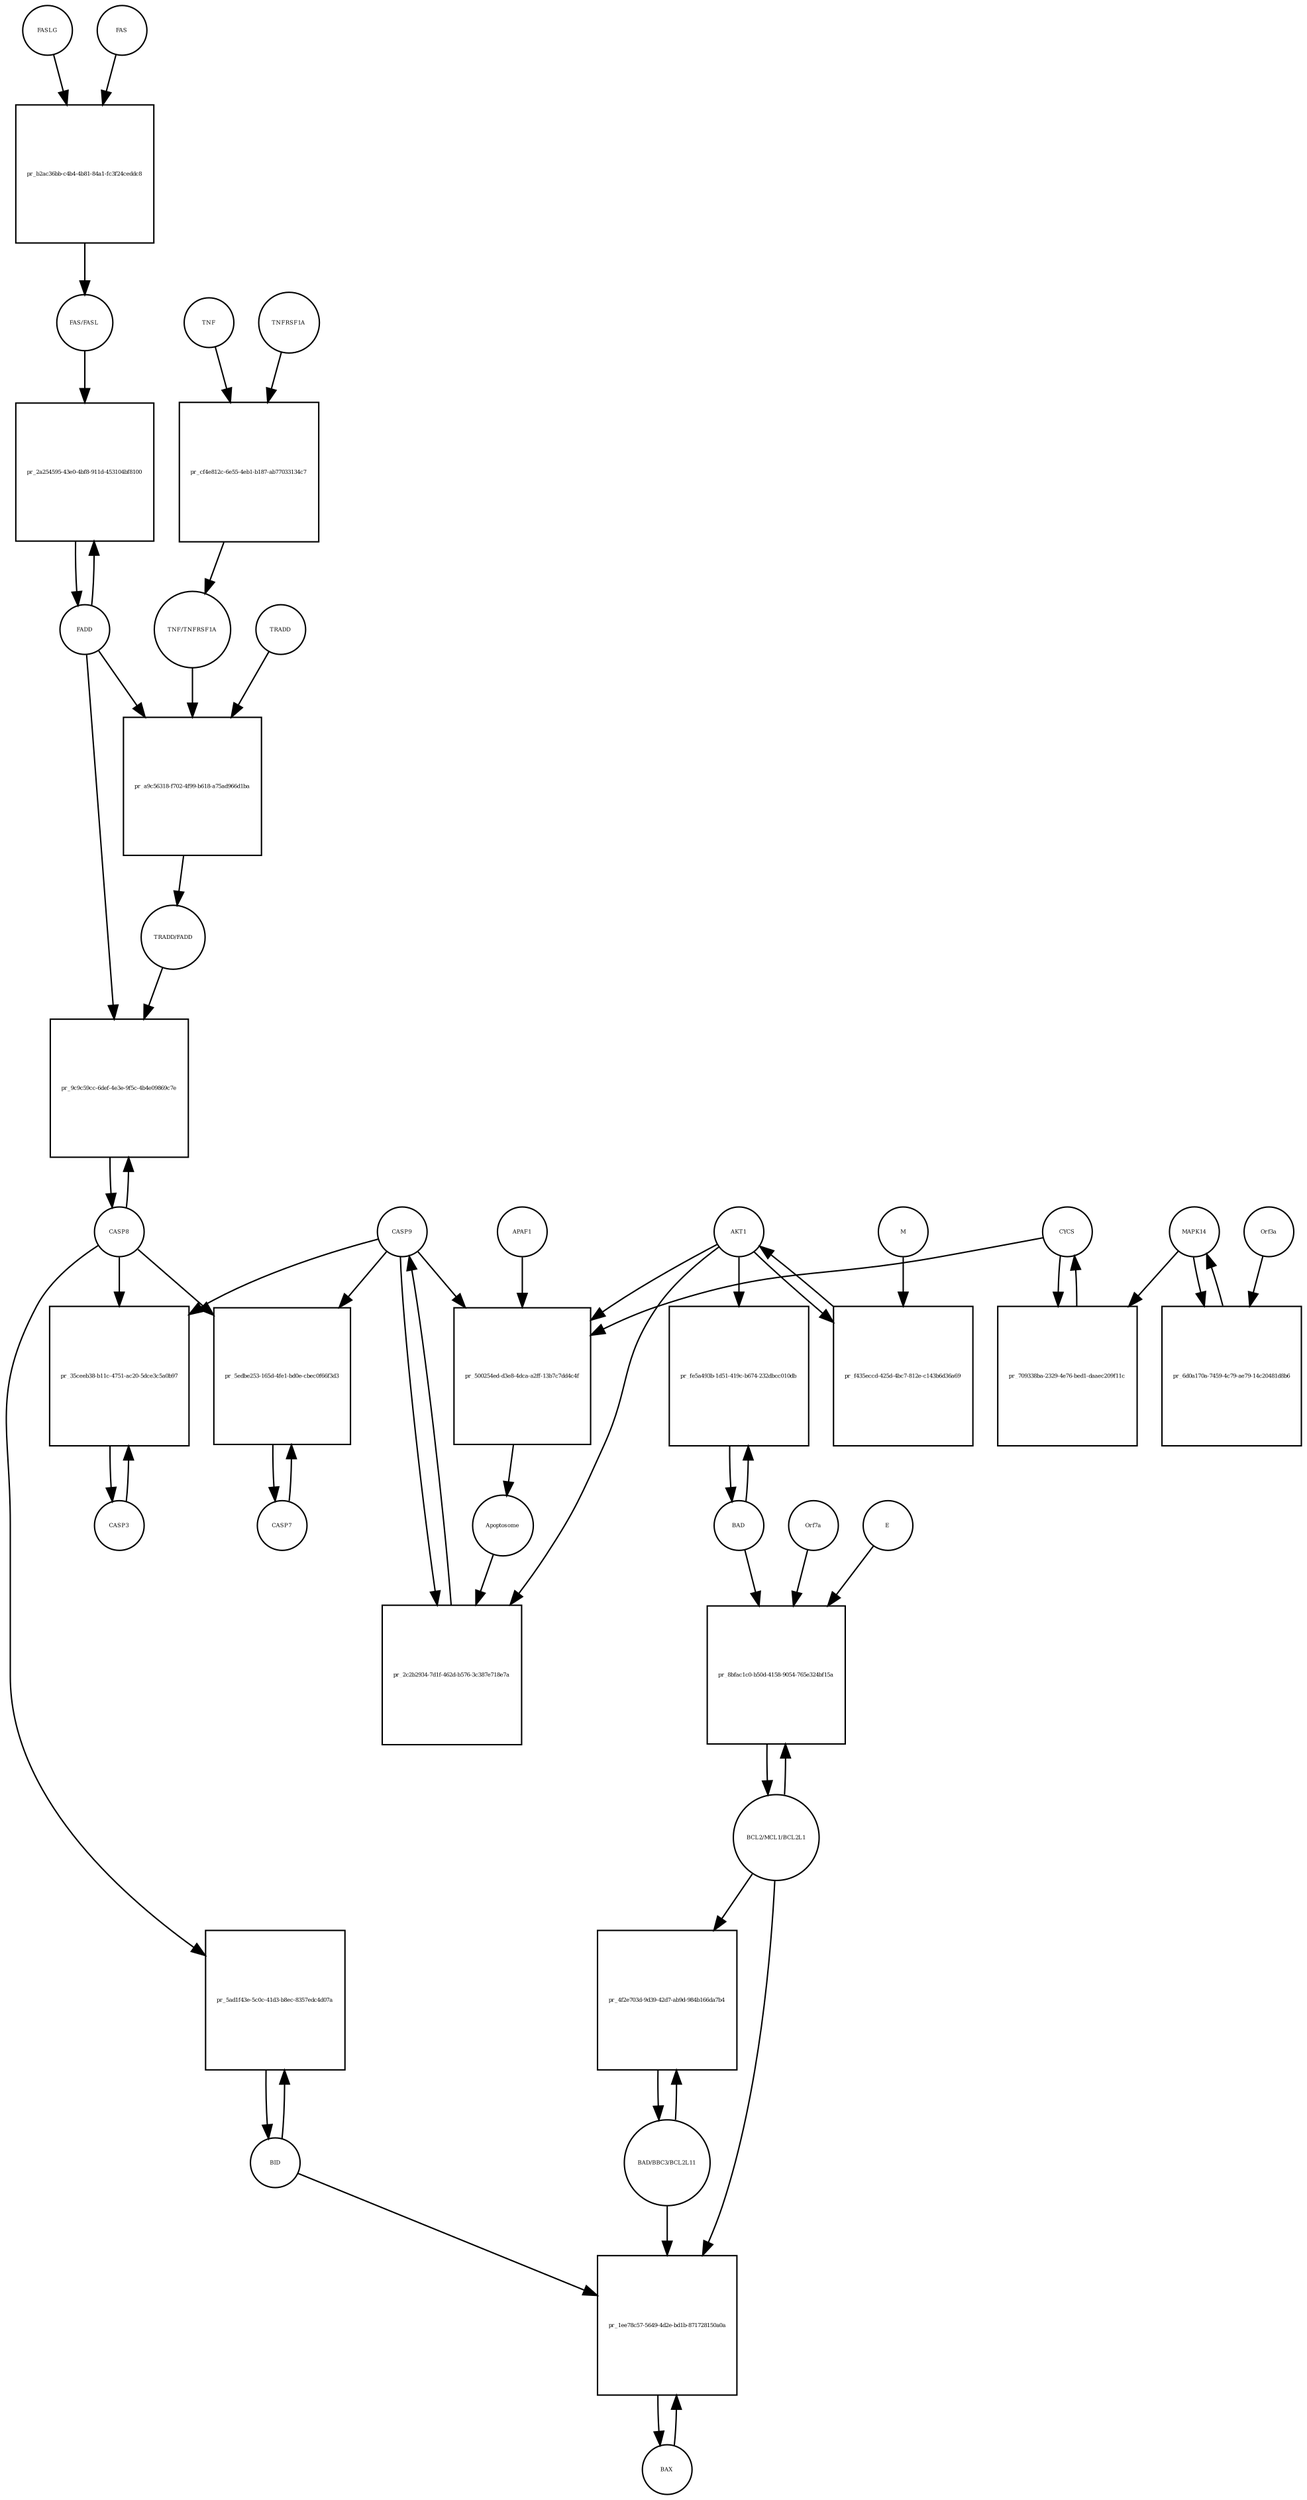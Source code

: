 strict digraph  {
FASLG [annotation="", bipartite=0, cls=macromolecule, fontsize=4, label=FASLG, shape=circle];
"pr_b2ac36bb-c4b4-4b81-84a1-fc3f24ceddc8" [annotation="", bipartite=1, cls=process, fontsize=4, label="pr_b2ac36bb-c4b4-4b81-84a1-fc3f24ceddc8", shape=square];
FAS [annotation="", bipartite=0, cls=macromolecule, fontsize=4, label=FAS, shape=circle];
"FAS/FASL" [annotation="", bipartite=0, cls=complex, fontsize=4, label="FAS/FASL", shape=circle];
FADD [annotation="", bipartite=0, cls=macromolecule, fontsize=4, label=FADD, shape=circle];
"pr_2a254595-43e0-4bf8-911d-453104bf8100" [annotation="", bipartite=1, cls=process, fontsize=4, label="pr_2a254595-43e0-4bf8-911d-453104bf8100", shape=square];
CASP8 [annotation="", bipartite=0, cls=macromolecule, fontsize=4, label=CASP8, shape=circle];
"pr_9c9c59cc-6def-4e3e-9f5c-4b4e09869c7e" [annotation="", bipartite=1, cls=process, fontsize=4, label="pr_9c9c59cc-6def-4e3e-9f5c-4b4e09869c7e", shape=square];
"TRADD/FADD" [annotation="", bipartite=0, cls=complex, fontsize=4, label="TRADD/FADD", shape=circle];
CASP3 [annotation="", bipartite=0, cls=macromolecule, fontsize=4, label=CASP3, shape=circle];
"pr_35ceeb38-b11c-4751-ac20-5dce3c5a0b97" [annotation="", bipartite=1, cls=process, fontsize=4, label="pr_35ceeb38-b11c-4751-ac20-5dce3c5a0b97", shape=square];
CASP9 [annotation="", bipartite=0, cls=macromolecule, fontsize=4, label=CASP9, shape=circle];
"pr_2c2b2934-7d1f-462d-b576-3c387e718e7a" [annotation="", bipartite=1, cls=process, fontsize=4, label="pr_2c2b2934-7d1f-462d-b576-3c387e718e7a", shape=square];
Apoptosome [annotation="", bipartite=0, cls=complex, fontsize=4, label=Apoptosome, shape=circle];
AKT1 [annotation="", bipartite=0, cls=macromolecule, fontsize=4, label=AKT1, shape=circle];
BID [annotation="", bipartite=0, cls=macromolecule, fontsize=4, label=BID, shape=circle];
"pr_5ad1f43e-5c0c-41d3-b8ec-8357edc4d07a" [annotation="", bipartite=1, cls=process, fontsize=4, label="pr_5ad1f43e-5c0c-41d3-b8ec-8357edc4d07a", shape=square];
BAX [annotation="", bipartite=0, cls=macromolecule, fontsize=4, label=BAX, shape=circle];
"pr_1ee78c57-5649-4d2e-bd1b-871728150a0a" [annotation="", bipartite=1, cls=process, fontsize=4, label="pr_1ee78c57-5649-4d2e-bd1b-871728150a0a", shape=square];
"BAD/BBC3/BCL2L11" [annotation="", bipartite=0, cls=complex, fontsize=4, label="BAD/BBC3/BCL2L11", shape=circle];
"BCL2/MCL1/BCL2L1" [annotation="", bipartite=0, cls=complex, fontsize=4, label="BCL2/MCL1/BCL2L1", shape=circle];
CYCS [annotation="", bipartite=0, cls=macromolecule, fontsize=4, label=CYCS, shape=circle];
"pr_709338ba-2329-4e76-bed1-daaec209f11c" [annotation="", bipartite=1, cls=process, fontsize=4, label="pr_709338ba-2329-4e76-bed1-daaec209f11c", shape=square];
MAPK14 [annotation="", bipartite=0, cls=macromolecule, fontsize=4, label=MAPK14, shape=circle];
CASP7 [annotation="", bipartite=0, cls=macromolecule, fontsize=4, label=CASP7, shape=circle];
"pr_5edbe253-165d-4fe1-bd0e-cbec0f66f3d3" [annotation="", bipartite=1, cls=process, fontsize=4, label="pr_5edbe253-165d-4fe1-bd0e-cbec0f66f3d3", shape=square];
"pr_f435eccd-425d-4bc7-812e-c143b6d36a69" [annotation="", bipartite=1, cls=process, fontsize=4, label="pr_f435eccd-425d-4bc7-812e-c143b6d36a69", shape=square];
M [annotation=urn_miriam_ncbiprotein_APO40582, bipartite=0, cls=macromolecule, fontsize=4, label=M, shape=circle];
"pr_a9c56318-f702-4f99-b618-a75ad966d1ba" [annotation="", bipartite=1, cls=process, fontsize=4, label="pr_a9c56318-f702-4f99-b618-a75ad966d1ba", shape=square];
TRADD [annotation="", bipartite=0, cls=macromolecule, fontsize=4, label=TRADD, shape=circle];
"TNF/TNFRSF1A" [annotation="", bipartite=0, cls=complex, fontsize=4, label="TNF/TNFRSF1A", shape=circle];
"pr_6d0a170a-7459-4c79-ae79-14c20481d8b6" [annotation="", bipartite=1, cls=process, fontsize=4, label="pr_6d0a170a-7459-4c79-ae79-14c20481d8b6", shape=square];
Orf3a [annotation="", bipartite=0, cls=macromolecule, fontsize=4, label=Orf3a, shape=circle];
"pr_4f2e703d-9d39-42d7-ab9d-984b166da7b4" [annotation="", bipartite=1, cls=process, fontsize=4, label="pr_4f2e703d-9d39-42d7-ab9d-984b166da7b4", shape=square];
"pr_8bfac1c0-b50d-4158-9054-765e324bf15a" [annotation="", bipartite=1, cls=process, fontsize=4, label="pr_8bfac1c0-b50d-4158-9054-765e324bf15a", shape=square];
Orf7a [annotation="", bipartite=0, cls=macromolecule, fontsize=4, label=Orf7a, shape=circle];
E [annotation="", bipartite=0, cls=macromolecule, fontsize=4, label=E, shape=circle];
BAD [annotation="", bipartite=0, cls=macromolecule, fontsize=4, label=BAD, shape=circle];
TNFRSF1A [annotation="", bipartite=0, cls=macromolecule, fontsize=4, label=TNFRSF1A, shape=circle];
"pr_cf4e812c-6e55-4eb1-b187-ab77033134c7" [annotation="", bipartite=1, cls=process, fontsize=4, label="pr_cf4e812c-6e55-4eb1-b187-ab77033134c7", shape=square];
TNF [annotation="", bipartite=0, cls=macromolecule, fontsize=4, label=TNF, shape=circle];
"pr_500254ed-d3e8-4dca-a2ff-13b7c7dd4c4f" [annotation="", bipartite=1, cls=process, fontsize=4, label="pr_500254ed-d3e8-4dca-a2ff-13b7c7dd4c4f", shape=square];
APAF1 [annotation="", bipartite=0, cls=macromolecule, fontsize=4, label=APAF1, shape=circle];
"pr_fe5a493b-1d51-419c-b674-232dbcc010db" [annotation="", bipartite=1, cls=process, fontsize=4, label="pr_fe5a493b-1d51-419c-b674-232dbcc010db", shape=square];
FASLG -> "pr_b2ac36bb-c4b4-4b81-84a1-fc3f24ceddc8"  [annotation="", interaction_type=consumption];
"pr_b2ac36bb-c4b4-4b81-84a1-fc3f24ceddc8" -> "FAS/FASL"  [annotation="", interaction_type=production];
FAS -> "pr_b2ac36bb-c4b4-4b81-84a1-fc3f24ceddc8"  [annotation="", interaction_type=consumption];
"FAS/FASL" -> "pr_2a254595-43e0-4bf8-911d-453104bf8100"  [annotation="urn_miriam_kegg.pathway_hsa04210|urn_miriam_pubmed_31226023", interaction_type=catalysis];
FADD -> "pr_2a254595-43e0-4bf8-911d-453104bf8100"  [annotation="", interaction_type=consumption];
FADD -> "pr_9c9c59cc-6def-4e3e-9f5c-4b4e09869c7e"  [annotation="urn_miriam_kegg.pathway_hsa04210|urn_miriam_pubmed_31226023", interaction_type=catalysis];
FADD -> "pr_a9c56318-f702-4f99-b618-a75ad966d1ba"  [annotation="", interaction_type=consumption];
"pr_2a254595-43e0-4bf8-911d-453104bf8100" -> FADD  [annotation="", interaction_type=production];
CASP8 -> "pr_9c9c59cc-6def-4e3e-9f5c-4b4e09869c7e"  [annotation="", interaction_type=consumption];
CASP8 -> "pr_35ceeb38-b11c-4751-ac20-5dce3c5a0b97"  [annotation="urn_miriam_kegg.pathway_hsa04210|urn_miriam_pubmed_31226023", interaction_type=catalysis];
CASP8 -> "pr_5ad1f43e-5c0c-41d3-b8ec-8357edc4d07a"  [annotation="urn_miriam_kegg.pathway_hsa04210|urn_miriam_pubmed_31226023", interaction_type=catalysis];
CASP8 -> "pr_5edbe253-165d-4fe1-bd0e-cbec0f66f3d3"  [annotation="urn_miriam_kegg.pathway_hsa04210|urn_miriam_pubmed_31226023", interaction_type=catalysis];
"pr_9c9c59cc-6def-4e3e-9f5c-4b4e09869c7e" -> CASP8  [annotation="", interaction_type=production];
"TRADD/FADD" -> "pr_9c9c59cc-6def-4e3e-9f5c-4b4e09869c7e"  [annotation="urn_miriam_kegg.pathway_hsa04210|urn_miriam_pubmed_31226023", interaction_type=catalysis];
CASP3 -> "pr_35ceeb38-b11c-4751-ac20-5dce3c5a0b97"  [annotation="", interaction_type=consumption];
"pr_35ceeb38-b11c-4751-ac20-5dce3c5a0b97" -> CASP3  [annotation="", interaction_type=production];
CASP9 -> "pr_35ceeb38-b11c-4751-ac20-5dce3c5a0b97"  [annotation="urn_miriam_kegg.pathway_hsa04210|urn_miriam_pubmed_31226023", interaction_type=catalysis];
CASP9 -> "pr_2c2b2934-7d1f-462d-b576-3c387e718e7a"  [annotation="", interaction_type=consumption];
CASP9 -> "pr_5edbe253-165d-4fe1-bd0e-cbec0f66f3d3"  [annotation="urn_miriam_kegg.pathway_hsa04210|urn_miriam_pubmed_31226023", interaction_type=catalysis];
CASP9 -> "pr_500254ed-d3e8-4dca-a2ff-13b7c7dd4c4f"  [annotation="", interaction_type=consumption];
"pr_2c2b2934-7d1f-462d-b576-3c387e718e7a" -> CASP9  [annotation="", interaction_type=production];
Apoptosome -> "pr_2c2b2934-7d1f-462d-b576-3c387e718e7a"  [annotation="urn_miriam_kegg.pathway_hsa04210|urn_miriam_pubmed_31226023", interaction_type=catalysis];
AKT1 -> "pr_2c2b2934-7d1f-462d-b576-3c387e718e7a"  [annotation="urn_miriam_kegg.pathway_hsa04210|urn_miriam_pubmed_31226023", interaction_type=inhibition];
AKT1 -> "pr_f435eccd-425d-4bc7-812e-c143b6d36a69"  [annotation="", interaction_type=consumption];
AKT1 -> "pr_500254ed-d3e8-4dca-a2ff-13b7c7dd4c4f"  [annotation="urn_miriam_pubmed_31226023|urn_miriam_kegg.pathway_hsa04210", interaction_type=inhibition];
AKT1 -> "pr_fe5a493b-1d51-419c-b674-232dbcc010db"  [annotation="urn_miriam_pubmed_15694340|urn_miriam_kegg.pathway_hsa04210", interaction_type=inhibition];
BID -> "pr_5ad1f43e-5c0c-41d3-b8ec-8357edc4d07a"  [annotation="", interaction_type=consumption];
BID -> "pr_1ee78c57-5649-4d2e-bd1b-871728150a0a"  [annotation="urn_miriam_pubmed_31226023|urn_miriam_kegg.pathway_hsa04210", interaction_type=catalysis];
"pr_5ad1f43e-5c0c-41d3-b8ec-8357edc4d07a" -> BID  [annotation="", interaction_type=production];
BAX -> "pr_1ee78c57-5649-4d2e-bd1b-871728150a0a"  [annotation="", interaction_type=consumption];
"pr_1ee78c57-5649-4d2e-bd1b-871728150a0a" -> BAX  [annotation="", interaction_type=production];
"BAD/BBC3/BCL2L11" -> "pr_1ee78c57-5649-4d2e-bd1b-871728150a0a"  [annotation="urn_miriam_pubmed_31226023|urn_miriam_kegg.pathway_hsa04210", interaction_type=catalysis];
"BAD/BBC3/BCL2L11" -> "pr_4f2e703d-9d39-42d7-ab9d-984b166da7b4"  [annotation="", interaction_type=consumption];
"BCL2/MCL1/BCL2L1" -> "pr_1ee78c57-5649-4d2e-bd1b-871728150a0a"  [annotation="urn_miriam_pubmed_31226023|urn_miriam_kegg.pathway_hsa04210", interaction_type=inhibition];
"BCL2/MCL1/BCL2L1" -> "pr_4f2e703d-9d39-42d7-ab9d-984b166da7b4"  [annotation=urn_miriam_pubmed_31226023, interaction_type=inhibition];
"BCL2/MCL1/BCL2L1" -> "pr_8bfac1c0-b50d-4158-9054-765e324bf15a"  [annotation="", interaction_type=consumption];
CYCS -> "pr_709338ba-2329-4e76-bed1-daaec209f11c"  [annotation="", interaction_type=consumption];
CYCS -> "pr_500254ed-d3e8-4dca-a2ff-13b7c7dd4c4f"  [annotation="", interaction_type=consumption];
"pr_709338ba-2329-4e76-bed1-daaec209f11c" -> CYCS  [annotation="", interaction_type=production];
MAPK14 -> "pr_709338ba-2329-4e76-bed1-daaec209f11c"  [annotation="urn_miriam_kegg.pathway_hsa04210|urn_miriam_pubmed_31226023", interaction_type=catalysis];
MAPK14 -> "pr_6d0a170a-7459-4c79-ae79-14c20481d8b6"  [annotation="", interaction_type=consumption];
CASP7 -> "pr_5edbe253-165d-4fe1-bd0e-cbec0f66f3d3"  [annotation="", interaction_type=consumption];
"pr_5edbe253-165d-4fe1-bd0e-cbec0f66f3d3" -> CASP7  [annotation="", interaction_type=production];
"pr_f435eccd-425d-4bc7-812e-c143b6d36a69" -> AKT1  [annotation="", interaction_type=production];
M -> "pr_f435eccd-425d-4bc7-812e-c143b6d36a69"  [annotation="urn_miriam_pubmed_31226023|urn_miriam_taxonomy_227984", interaction_type=inhibition];
"pr_a9c56318-f702-4f99-b618-a75ad966d1ba" -> "TRADD/FADD"  [annotation="", interaction_type=production];
TRADD -> "pr_a9c56318-f702-4f99-b618-a75ad966d1ba"  [annotation="", interaction_type=consumption];
"TNF/TNFRSF1A" -> "pr_a9c56318-f702-4f99-b618-a75ad966d1ba"  [annotation="urn_miriam_kegg.pathway_hsa04210", interaction_type=catalysis];
"pr_6d0a170a-7459-4c79-ae79-14c20481d8b6" -> MAPK14  [annotation="", interaction_type=production];
Orf3a -> "pr_6d0a170a-7459-4c79-ae79-14c20481d8b6"  [annotation="urn_miriam_pubmed_31226023|urn_miriam_taxonomy_227984", interaction_type=catalysis];
"pr_4f2e703d-9d39-42d7-ab9d-984b166da7b4" -> "BAD/BBC3/BCL2L11"  [annotation="", interaction_type=production];
"pr_8bfac1c0-b50d-4158-9054-765e324bf15a" -> "BCL2/MCL1/BCL2L1"  [annotation="", interaction_type=production];
Orf7a -> "pr_8bfac1c0-b50d-4158-9054-765e324bf15a"  [annotation="urn_miriam_pubmed_15694340|urn_miriam_kegg.pathway_hsa04210|urn_miriam_taxonomy_227984", interaction_type=inhibition];
E -> "pr_8bfac1c0-b50d-4158-9054-765e324bf15a"  [annotation="urn_miriam_pubmed_15694340|urn_miriam_kegg.pathway_hsa04210|urn_miriam_taxonomy_227984", interaction_type=inhibition];
BAD -> "pr_8bfac1c0-b50d-4158-9054-765e324bf15a"  [annotation="urn_miriam_pubmed_15694340|urn_miriam_kegg.pathway_hsa04210|urn_miriam_taxonomy_227984", interaction_type=inhibition];
BAD -> "pr_fe5a493b-1d51-419c-b674-232dbcc010db"  [annotation="", interaction_type=consumption];
TNFRSF1A -> "pr_cf4e812c-6e55-4eb1-b187-ab77033134c7"  [annotation="", interaction_type=consumption];
"pr_cf4e812c-6e55-4eb1-b187-ab77033134c7" -> "TNF/TNFRSF1A"  [annotation="", interaction_type=production];
TNF -> "pr_cf4e812c-6e55-4eb1-b187-ab77033134c7"  [annotation="", interaction_type=consumption];
"pr_500254ed-d3e8-4dca-a2ff-13b7c7dd4c4f" -> Apoptosome  [annotation="", interaction_type=production];
APAF1 -> "pr_500254ed-d3e8-4dca-a2ff-13b7c7dd4c4f"  [annotation="", interaction_type=consumption];
"pr_fe5a493b-1d51-419c-b674-232dbcc010db" -> BAD  [annotation="", interaction_type=production];
}
